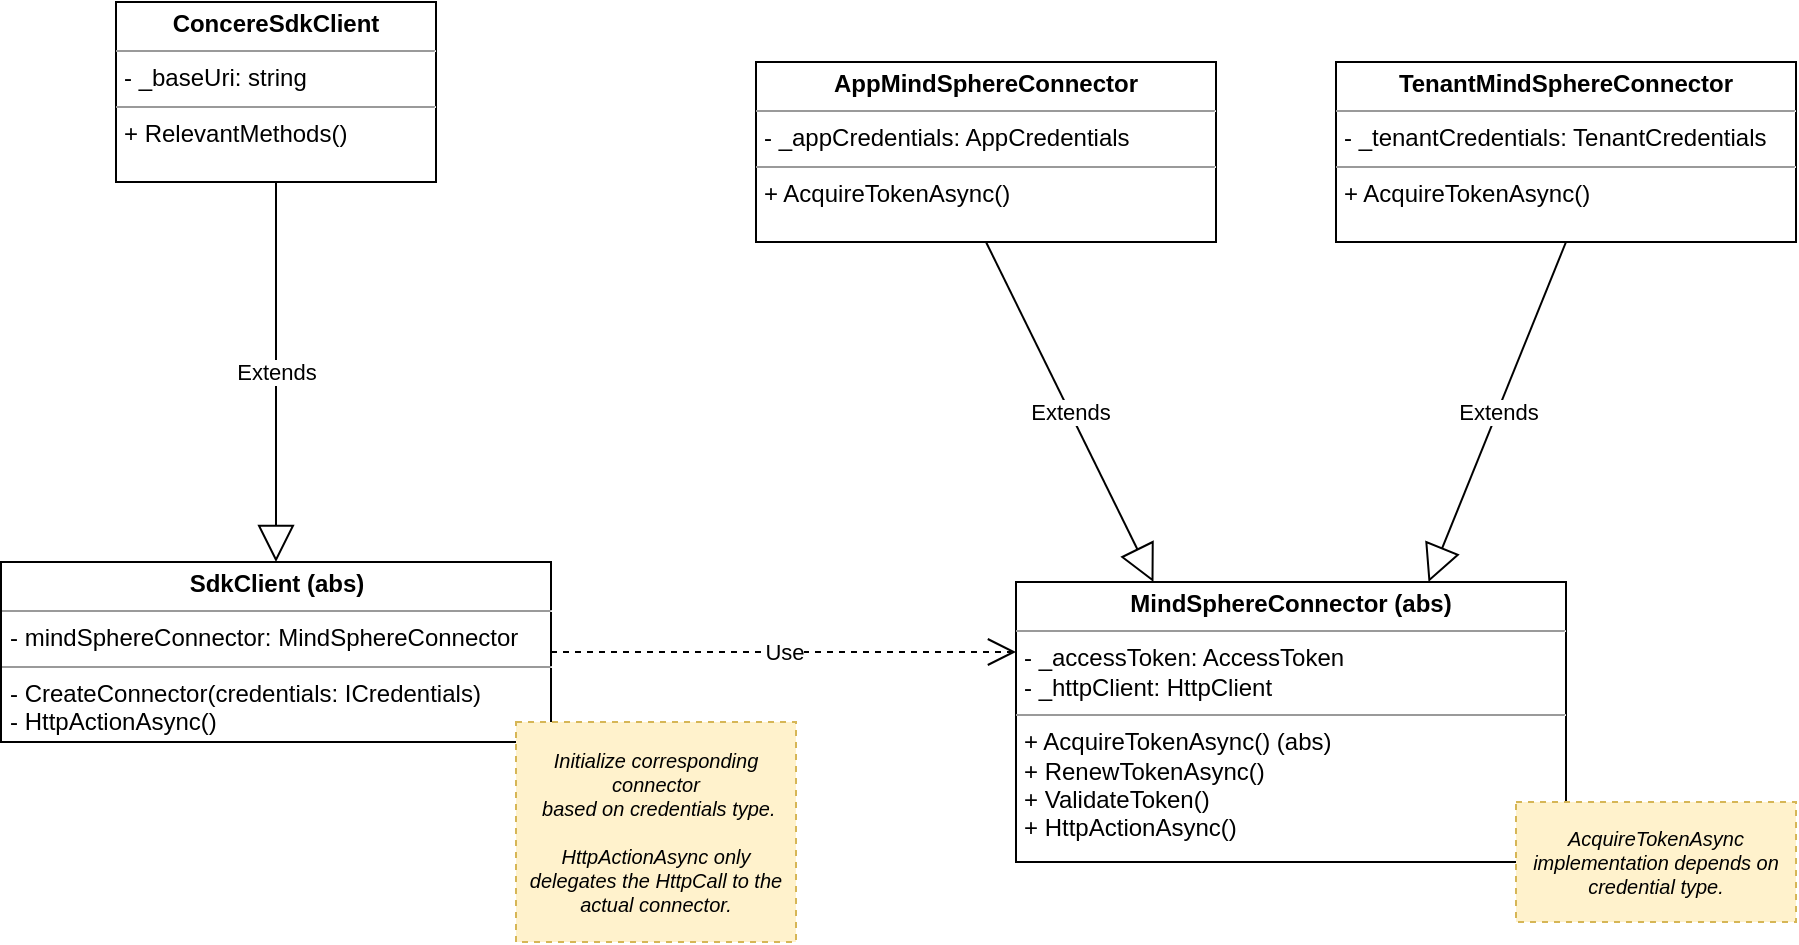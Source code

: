 <mxfile version="14.9.7" type="github">
  <diagram id="E7FJsYC5QB8AHjhcUqxl" name="Architecture">
    <mxGraphModel dx="1185" dy="635" grid="1" gridSize="10" guides="1" tooltips="1" connect="1" arrows="1" fold="1" page="1" pageScale="1" pageWidth="827" pageHeight="1169" math="0" shadow="0">
      <root>
        <mxCell id="0" />
        <mxCell id="1" parent="0" />
        <mxCell id="AxZItNQNi1HQM2TvWX1u-24" value="&lt;p style=&quot;margin: 0px ; margin-top: 4px ; text-align: center&quot;&gt;&lt;b&gt;ConcereSdkClient&lt;/b&gt;&lt;/p&gt;&lt;hr size=&quot;1&quot;&gt;&lt;p style=&quot;margin: 0px ; margin-left: 4px&quot;&gt;- _baseUri: string&lt;/p&gt;&lt;hr size=&quot;1&quot;&gt;&lt;p style=&quot;margin: 0px ; margin-left: 4px&quot;&gt;+ RelevantMethods()&lt;/p&gt;" style="verticalAlign=top;align=left;overflow=fill;fontSize=12;fontFamily=Helvetica;html=1;" vertex="1" parent="1">
          <mxGeometry x="120" y="80" width="160" height="90" as="geometry" />
        </mxCell>
        <mxCell id="AxZItNQNi1HQM2TvWX1u-25" value="Extends" style="endArrow=block;endSize=16;endFill=0;html=1;exitX=0.5;exitY=1;exitDx=0;exitDy=0;entryX=0.5;entryY=0;entryDx=0;entryDy=0;" edge="1" parent="1" source="AxZItNQNi1HQM2TvWX1u-24" target="AxZItNQNi1HQM2TvWX1u-26">
          <mxGeometry width="160" relative="1" as="geometry">
            <mxPoint x="510" y="290" as="sourcePoint" />
            <mxPoint x="670" y="290" as="targetPoint" />
          </mxGeometry>
        </mxCell>
        <mxCell id="AxZItNQNi1HQM2TvWX1u-26" value="&lt;p style=&quot;margin: 0px ; margin-top: 4px ; text-align: center&quot;&gt;&lt;b&gt;SdkClient (abs)&lt;/b&gt;&lt;/p&gt;&lt;hr size=&quot;1&quot;&gt;&lt;p style=&quot;margin: 0px ; margin-left: 4px&quot;&gt;- mindSphereConnector: MindSphereConnector&lt;/p&gt;&lt;hr size=&quot;1&quot;&gt;&lt;p style=&quot;margin: 0px ; margin-left: 4px&quot;&gt;- CreateConnector(credentials: ICredentials)&lt;/p&gt;&lt;p style=&quot;margin: 0px ; margin-left: 4px&quot;&gt;- HttpActionAsync()&lt;/p&gt;" style="verticalAlign=top;align=left;overflow=fill;fontSize=12;fontFamily=Helvetica;html=1;" vertex="1" parent="1">
          <mxGeometry x="62.5" y="360" width="275" height="90" as="geometry" />
        </mxCell>
        <mxCell id="AxZItNQNi1HQM2TvWX1u-27" value="Use" style="endArrow=open;endSize=12;dashed=1;html=1;exitX=1;exitY=0.5;exitDx=0;exitDy=0;entryX=0;entryY=0.25;entryDx=0;entryDy=0;" edge="1" parent="1" source="AxZItNQNi1HQM2TvWX1u-26" target="AxZItNQNi1HQM2TvWX1u-29">
          <mxGeometry width="160" relative="1" as="geometry">
            <mxPoint x="400" y="430" as="sourcePoint" />
            <mxPoint x="540" y="450" as="targetPoint" />
          </mxGeometry>
        </mxCell>
        <mxCell id="AxZItNQNi1HQM2TvWX1u-29" value="&lt;p style=&quot;margin: 0px ; margin-top: 4px ; text-align: center&quot;&gt;&lt;b&gt;MindSphereConnector (abs)&lt;/b&gt;&lt;/p&gt;&lt;hr size=&quot;1&quot;&gt;&lt;p style=&quot;margin: 0px 0px 0px 4px&quot;&gt;- _accessToken: AccessToken&lt;/p&gt;&lt;p style=&quot;margin: 0px 0px 0px 4px&quot;&gt;- _httpClient: HttpClient&lt;/p&gt;&lt;hr size=&quot;1&quot;&gt;&lt;p style=&quot;margin: 0px 0px 0px 4px&quot;&gt;+ AcquireTokenAsync() (abs)&amp;nbsp;&lt;/p&gt;&lt;p style=&quot;margin: 0px 0px 0px 4px&quot;&gt;+ RenewTokenAsync()&lt;/p&gt;&lt;p style=&quot;margin: 0px 0px 0px 4px&quot;&gt;+ ValidateToken()&lt;/p&gt;&lt;p style=&quot;margin: 0px 0px 0px 4px&quot;&gt;+ HttpActionAsync()&lt;/p&gt;" style="verticalAlign=top;align=left;overflow=fill;fontSize=12;fontFamily=Helvetica;html=1;" vertex="1" parent="1">
          <mxGeometry x="570" y="370" width="275" height="140" as="geometry" />
        </mxCell>
        <mxCell id="AxZItNQNi1HQM2TvWX1u-30" value="&lt;p style=&quot;margin: 0px ; margin-top: 4px ; text-align: center&quot;&gt;&lt;b&gt;AppMindSphereConnector&lt;/b&gt;&lt;br&gt;&lt;/p&gt;&lt;hr size=&quot;1&quot;&gt;&lt;p style=&quot;margin: 0px ; margin-left: 4px&quot;&gt;- _appCredentials: AppCredentials&lt;/p&gt;&lt;hr size=&quot;1&quot;&gt;&lt;p style=&quot;margin: 0px ; margin-left: 4px&quot;&gt;+ AcquireTokenAsync()&lt;/p&gt;" style="verticalAlign=top;align=left;overflow=fill;fontSize=12;fontFamily=Helvetica;html=1;" vertex="1" parent="1">
          <mxGeometry x="440" y="110" width="230" height="90" as="geometry" />
        </mxCell>
        <mxCell id="AxZItNQNi1HQM2TvWX1u-31" value="Extends" style="endArrow=block;endSize=16;endFill=0;html=1;exitX=0.5;exitY=1;exitDx=0;exitDy=0;entryX=0.25;entryY=0;entryDx=0;entryDy=0;" edge="1" parent="1" source="AxZItNQNi1HQM2TvWX1u-30" target="AxZItNQNi1HQM2TvWX1u-29">
          <mxGeometry width="160" relative="1" as="geometry">
            <mxPoint x="600" y="220" as="sourcePoint" />
            <mxPoint x="600" y="410" as="targetPoint" />
          </mxGeometry>
        </mxCell>
        <mxCell id="AxZItNQNi1HQM2TvWX1u-32" value="&lt;p style=&quot;margin: 0px ; margin-top: 4px ; text-align: center&quot;&gt;&lt;b&gt;TenantMindSphereConnector&lt;/b&gt;&lt;br&gt;&lt;/p&gt;&lt;hr size=&quot;1&quot;&gt;&lt;p style=&quot;margin: 0px ; margin-left: 4px&quot;&gt;- _tenant&lt;span&gt;Credentials: TenantCredentials&lt;/span&gt;&lt;/p&gt;&lt;hr size=&quot;1&quot;&gt;&lt;p style=&quot;margin: 0px ; margin-left: 4px&quot;&gt;+ AcquireTokenAsync()&lt;/p&gt;" style="verticalAlign=top;align=left;overflow=fill;fontSize=12;fontFamily=Helvetica;html=1;" vertex="1" parent="1">
          <mxGeometry x="730" y="110" width="230" height="90" as="geometry" />
        </mxCell>
        <mxCell id="AxZItNQNi1HQM2TvWX1u-33" value="Extends" style="endArrow=block;endSize=16;endFill=0;html=1;exitX=0.5;exitY=1;exitDx=0;exitDy=0;entryX=0.75;entryY=0;entryDx=0;entryDy=0;" edge="1" parent="1" source="AxZItNQNi1HQM2TvWX1u-32" target="AxZItNQNi1HQM2TvWX1u-29">
          <mxGeometry width="160" relative="1" as="geometry">
            <mxPoint x="780" y="240" as="sourcePoint" />
            <mxPoint x="660" y="350" as="targetPoint" />
          </mxGeometry>
        </mxCell>
        <mxCell id="AxZItNQNi1HQM2TvWX1u-37" value="AcquireTokenAsync implementation depends on credential type." style="rounded=0;whiteSpace=wrap;html=1;fontSize=10;dashed=1;fontStyle=2;fillColor=#fff2cc;strokeColor=#d6b656;" vertex="1" parent="1">
          <mxGeometry x="820" y="480" width="140" height="60" as="geometry" />
        </mxCell>
        <mxCell id="AxZItNQNi1HQM2TvWX1u-38" value="&lt;span&gt;Initialize corresponding connector&lt;/span&gt;&lt;br&gt;&lt;span&gt;&amp;nbsp;based on credentials type.&lt;br&gt;&lt;br&gt;HttpActionAsync only delegates the HttpCall to the actual connector.&lt;br&gt;&lt;/span&gt;" style="rounded=0;whiteSpace=wrap;html=1;fontSize=10;dashed=1;fontStyle=2;fillColor=#fff2cc;labelPosition=center;verticalLabelPosition=middle;align=center;verticalAlign=middle;strokeColor=#d6b656;" vertex="1" parent="1">
          <mxGeometry x="320" y="440" width="140" height="110" as="geometry" />
        </mxCell>
      </root>
    </mxGraphModel>
  </diagram>
</mxfile>
